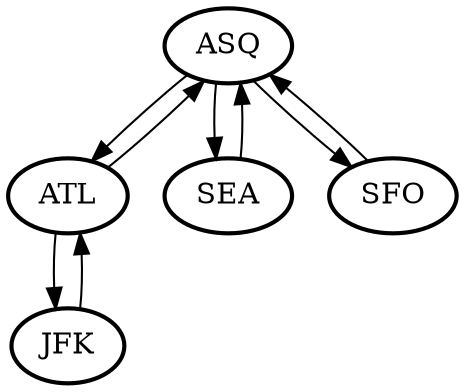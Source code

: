 digraph G {
    ASQ[style="bold"];
    ATL[style="bold"];
    JFK[style="bold"];
    SEA[style="bold"];
    SFO[style="bold"];
    ASQ -> ATL;
    ASQ -> SFO;
    ASQ -> SEA;
    ATL -> JFK;
    ATL -> ASQ;
    JFK -> ATL;
    SEA -> ASQ;
    SFO -> ASQ;
}